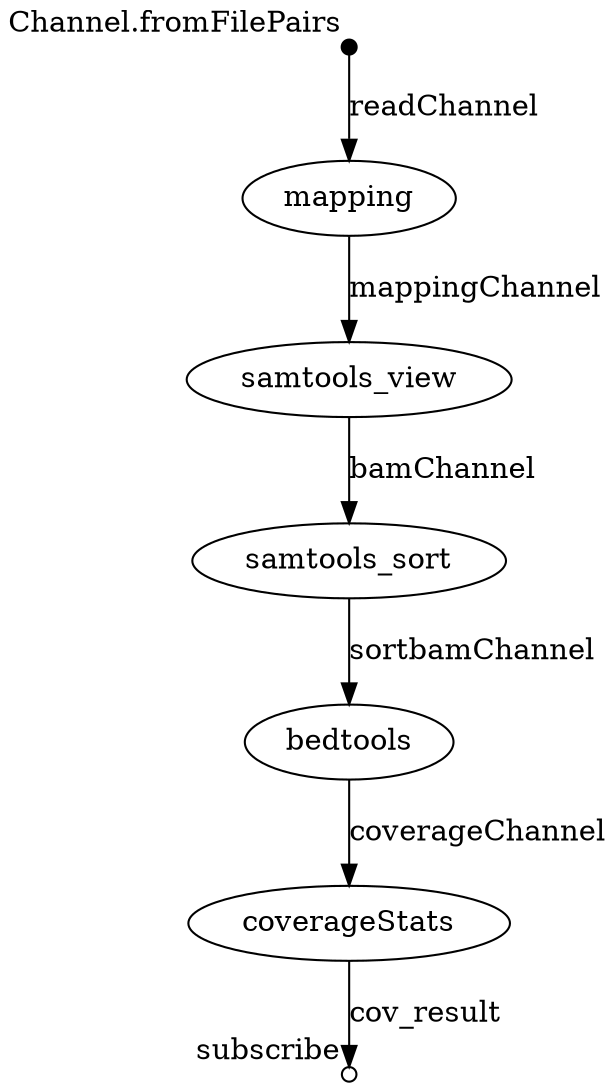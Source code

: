 digraph "graphe" {
p0 [shape=point,label="",fixedsize=true,width=0.1,xlabel="Channel.fromFilePairs"];
p1 [label="mapping"];
p0 -> p1 [label="readChannel"];

p1 [label="mapping"];
p2 [label="samtools_view"];
p1 -> p2 [label="mappingChannel"];

p2 [label="samtools_view"];
p3 [label="samtools_sort"];
p2 -> p3 [label="bamChannel"];

p3 [label="samtools_sort"];
p4 [label="bedtools"];
p3 -> p4 [label="sortbamChannel"];

p4 [label="bedtools"];
p5 [label="coverageStats"];
p4 -> p5 [label="coverageChannel"];

p5 [label="coverageStats"];
p6 [shape=circle,label="",fixedsize=true,width=0.1,xlabel="subscribe"];
p5 -> p6 [label="cov_result"];

}
